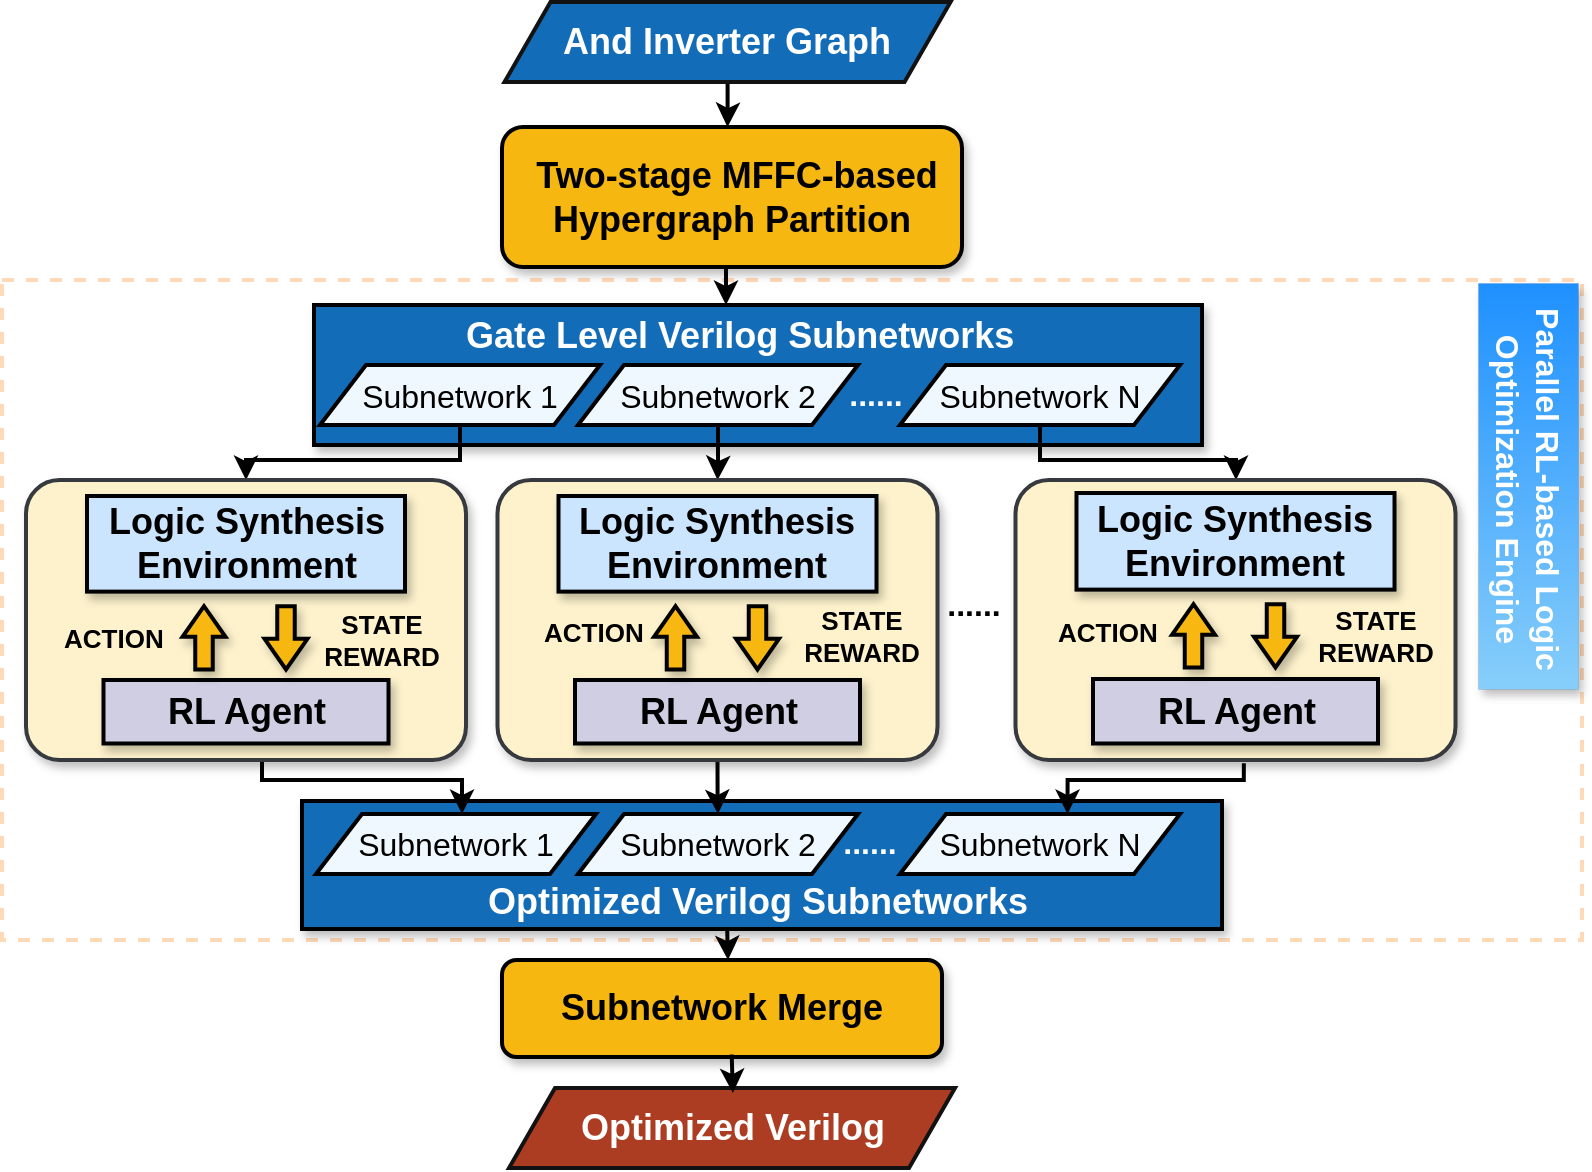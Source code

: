 <mxfile version="25.0.3">
  <diagram name="第 1 页" id="2leY5HMp6Ett028nWdfq">
    <mxGraphModel dx="2765" dy="1334" grid="1" gridSize="10" guides="1" tooltips="1" connect="1" arrows="0" fold="1" page="1" pageScale="1" pageWidth="800" pageHeight="600" math="0" shadow="0">
      <root>
        <mxCell id="0" />
        <mxCell id="1" parent="0" />
        <mxCell id="xTtSK3jkWQ4TyL-IIgwB-2" value="" style="rounded=0;whiteSpace=wrap;html=1;fillColor=none;strokeWidth=2;dashed=1;strokeColor=#FFDAB9;" parent="1" vertex="1">
          <mxGeometry x="-1599" y="-451" width="790" height="330" as="geometry" />
        </mxCell>
        <mxCell id="It7i3TktfvbQqpe2QVci-74" value="&lt;div&gt;&lt;br&gt;&lt;/div&gt;" style="rounded=0;whiteSpace=wrap;html=1;fillColor=#136cb7;strokeColor=#000000;strokeWidth=2;shadow=1;arcSize=25;" parent="1" vertex="1">
          <mxGeometry x="-1443" y="-438.5" width="444" height="70" as="geometry" />
        </mxCell>
        <mxCell id="LbmJ7f7Hz9VkS4XE6J_R-4" value="" style="rounded=0;whiteSpace=wrap;html=1;fillColor=#1E90FF;fontColor=#ffffff;strokeColor=#000000;strokeWidth=0;shadow=1;gradientColor=#87CEFA;" parent="1" vertex="1">
          <mxGeometry x="-861" y="-449.5" width="50" height="203" as="geometry" />
        </mxCell>
        <mxCell id="JNxmvh4w0vHAei_3oK9w-4" style="edgeStyle=orthogonalEdgeStyle;rounded=0;orthogonalLoop=1;jettySize=auto;html=1;strokeWidth=2;" parent="1" source="xTtSK3jkWQ4TyL-IIgwB-12" edge="1">
          <mxGeometry relative="1" as="geometry">
            <mxPoint x="-1236.25" y="-527.5" as="targetPoint" />
          </mxGeometry>
        </mxCell>
        <mxCell id="xTtSK3jkWQ4TyL-IIgwB-12" value="&lt;b style=&quot;&quot;&gt;&lt;font color=&quot;#ffffff&quot; style=&quot;font-size: 18px;&quot;&gt;And Inverter Graph&lt;/font&gt;&lt;/b&gt;" style="shape=parallelogram;perimeter=parallelogramPerimeter;whiteSpace=wrap;html=1;fixedSize=1;size=23;fillColor=#136cb7;strokeColor=#121212;strokeWidth=2;" parent="1" vertex="1">
          <mxGeometry x="-1347.75" y="-590" width="223" height="40" as="geometry" />
        </mxCell>
        <mxCell id="JNxmvh4w0vHAei_3oK9w-5" style="edgeStyle=orthogonalEdgeStyle;rounded=0;orthogonalLoop=1;jettySize=auto;html=1;strokeWidth=2;exitX=0.5;exitY=1;exitDx=0;exitDy=0;" parent="1" edge="1">
          <mxGeometry relative="1" as="geometry">
            <mxPoint x="-1234" y="-460.5" as="sourcePoint" />
            <mxPoint x="-1237" y="-438.5" as="targetPoint" />
          </mxGeometry>
        </mxCell>
        <mxCell id="It7i3TktfvbQqpe2QVci-43" value="&lt;b&gt;&lt;font style=&quot;font-size: 18px;&quot;&gt;&amp;nbsp;Two-stage MFFC-based Hypergraph Partition&lt;/font&gt;&lt;/b&gt;" style="rounded=1;whiteSpace=wrap;html=1;fillColor=#f7b711;strokeColor=#000000;strokeWidth=2;shadow=1;" parent="1" vertex="1">
          <mxGeometry x="-1349" y="-527.5" width="230" height="70" as="geometry" />
        </mxCell>
        <mxCell id="It7i3TktfvbQqpe2QVci-80" style="edgeStyle=orthogonalEdgeStyle;rounded=0;orthogonalLoop=1;jettySize=auto;html=1;strokeWidth=2;" parent="1" source="It7i3TktfvbQqpe2QVci-73" target="It7i3TktfvbQqpe2QVci-46" edge="1">
          <mxGeometry relative="1" as="geometry">
            <Array as="points">
              <mxPoint x="-1370" y="-361" />
              <mxPoint x="-1477" y="-361" />
            </Array>
          </mxGeometry>
        </mxCell>
        <mxCell id="It7i3TktfvbQqpe2QVci-73" value="&lt;font style=&quot;font-size: 16px;&quot;&gt;Subnetwork 1&lt;/font&gt;" style="shape=parallelogram;perimeter=parallelogramPerimeter;whiteSpace=wrap;html=1;fixedSize=1;size=23;fillColor=#F0F8FF;strokeColor=#000000;strokeWidth=2;" parent="1" vertex="1">
          <mxGeometry x="-1440" y="-408.5" width="140" height="30" as="geometry" />
        </mxCell>
        <mxCell id="It7i3TktfvbQqpe2QVci-75" value="&lt;b&gt;&lt;font color=&quot;#ffffff&quot;&gt;&lt;span style=&quot;forced-color-adjust: none; font-family: Helvetica; font-size: 18px; font-style: normal; font-variant-ligatures: normal; font-variant-caps: normal; letter-spacing: normal; orphans: 2; text-align: center; text-indent: 0px; text-transform: none; widows: 2; word-spacing: 0px; -webkit-text-stroke-width: 0px; white-space: normal; text-decoration-thickness: initial; text-decoration-style: initial; text-decoration-color: initial;&quot;&gt;Gate Level Verilog&lt;/span&gt;&lt;span style=&quot;forced-color-adjust: none; font-family: Helvetica; font-size: 18px; font-style: normal; font-variant-ligatures: normal; font-variant-caps: normal; letter-spacing: normal; orphans: 2; text-align: center; text-indent: 0px; text-transform: none; widows: 2; word-spacing: 0px; -webkit-text-stroke-width: 0px; white-space: normal; text-decoration-thickness: initial; text-decoration-style: initial; text-decoration-color: initial;&quot;&gt;&amp;nbsp;Subnetworks&lt;/span&gt;&lt;/font&gt;&lt;/b&gt;" style="text;whiteSpace=wrap;html=1;" parent="1" vertex="1">
          <mxGeometry x="-1369" y="-440" width="310" height="40" as="geometry" />
        </mxCell>
        <mxCell id="It7i3TktfvbQqpe2QVci-81" style="edgeStyle=orthogonalEdgeStyle;rounded=0;orthogonalLoop=1;jettySize=auto;html=1;strokeWidth=2;" parent="1" source="It7i3TktfvbQqpe2QVci-77" target="It7i3TktfvbQqpe2QVci-57" edge="1">
          <mxGeometry relative="1" as="geometry" />
        </mxCell>
        <mxCell id="It7i3TktfvbQqpe2QVci-77" value="&lt;font style=&quot;font-size: 16px;&quot;&gt;Subnetwork 2&lt;/font&gt;" style="shape=parallelogram;perimeter=parallelogramPerimeter;whiteSpace=wrap;html=1;fixedSize=1;size=23;fillColor=#F0F8FF;strokeColor=#000000;strokeWidth=2;" parent="1" vertex="1">
          <mxGeometry x="-1311" y="-408.5" width="140" height="30" as="geometry" />
        </mxCell>
        <mxCell id="It7i3TktfvbQqpe2QVci-82" style="edgeStyle=orthogonalEdgeStyle;rounded=0;orthogonalLoop=1;jettySize=auto;html=1;strokeWidth=2;" parent="1" source="It7i3TktfvbQqpe2QVci-78" target="It7i3TktfvbQqpe2QVci-65" edge="1">
          <mxGeometry relative="1" as="geometry">
            <Array as="points">
              <mxPoint x="-1080" y="-361" />
              <mxPoint x="-982" y="-361" />
            </Array>
          </mxGeometry>
        </mxCell>
        <mxCell id="It7i3TktfvbQqpe2QVci-78" value="&lt;font style=&quot;font-size: 16px;&quot;&gt;Subnetwork N&lt;/font&gt;" style="shape=parallelogram;perimeter=parallelogramPerimeter;whiteSpace=wrap;html=1;fixedSize=1;size=23;fillColor=#F0F8FF;strokeColor=#000000;strokeWidth=2;" parent="1" vertex="1">
          <mxGeometry x="-1150" y="-408.5" width="140" height="30" as="geometry" />
        </mxCell>
        <mxCell id="It7i3TktfvbQqpe2QVci-79" value="&lt;b style=&quot;&quot;&gt;&lt;font color=&quot;#ffffff&quot; style=&quot;font-size: 16px;&quot;&gt;......&lt;/font&gt;&lt;/b&gt;" style="text;html=1;align=center;verticalAlign=middle;whiteSpace=wrap;rounded=0;" parent="1" vertex="1">
          <mxGeometry x="-1232" y="-409.5" width="140" height="30" as="geometry" />
        </mxCell>
        <mxCell id="It7i3TktfvbQqpe2QVci-84" value="&lt;div&gt;&lt;br&gt;&lt;/div&gt;" style="rounded=0;whiteSpace=wrap;html=1;fillColor=#136cb7;strokeColor=#000000;strokeWidth=2;shadow=1;arcSize=25;" parent="1" vertex="1">
          <mxGeometry x="-1449" y="-190.5" width="460" height="64" as="geometry" />
        </mxCell>
        <mxCell id="It7i3TktfvbQqpe2QVci-85" value="&lt;font style=&quot;font-size: 16px;&quot;&gt;Subnetwork 1&lt;/font&gt;" style="shape=parallelogram;perimeter=parallelogramPerimeter;whiteSpace=wrap;html=1;fixedSize=1;size=23;fillColor=#F0F8FF;strokeColor=#000000;strokeWidth=2;" parent="1" vertex="1">
          <mxGeometry x="-1442" y="-184" width="140" height="30" as="geometry" />
        </mxCell>
        <mxCell id="It7i3TktfvbQqpe2QVci-86" value="&lt;b&gt;&lt;font color=&quot;#ffffff&quot;&gt;&lt;span style=&quot;forced-color-adjust: none; font-family: Helvetica; font-size: 18px; font-style: normal; font-variant-ligatures: normal; font-variant-caps: normal; letter-spacing: normal; orphans: 2; text-align: center; text-indent: 0px; text-transform: none; widows: 2; word-spacing: 0px; -webkit-text-stroke-width: 0px; white-space: normal; text-decoration-thickness: initial; text-decoration-style: initial; text-decoration-color: initial;&quot;&gt;Optimized Verilog&lt;/span&gt;&lt;span style=&quot;forced-color-adjust: none; font-family: Helvetica; font-size: 18px; font-style: normal; font-variant-ligatures: normal; font-variant-caps: normal; letter-spacing: normal; orphans: 2; text-align: center; text-indent: 0px; text-transform: none; widows: 2; word-spacing: 0px; -webkit-text-stroke-width: 0px; white-space: normal; text-decoration-thickness: initial; text-decoration-style: initial; text-decoration-color: initial;&quot;&gt;&amp;nbsp;Subnetworks&lt;/span&gt;&lt;/font&gt;&lt;/b&gt;" style="text;whiteSpace=wrap;html=1;" parent="1" vertex="1">
          <mxGeometry x="-1357.75" y="-157" width="310" height="40" as="geometry" />
        </mxCell>
        <mxCell id="It7i3TktfvbQqpe2QVci-87" value="&lt;font style=&quot;font-size: 16px;&quot;&gt;Subnetwork 2&lt;/font&gt;" style="shape=parallelogram;perimeter=parallelogramPerimeter;whiteSpace=wrap;html=1;fixedSize=1;size=23;fillColor=#F0F8FF;strokeColor=#000000;strokeWidth=2;" parent="1" vertex="1">
          <mxGeometry x="-1311" y="-184" width="140" height="30" as="geometry" />
        </mxCell>
        <mxCell id="It7i3TktfvbQqpe2QVci-88" value="&lt;font style=&quot;font-size: 16px;&quot;&gt;Subnetwork N&lt;/font&gt;" style="shape=parallelogram;perimeter=parallelogramPerimeter;whiteSpace=wrap;html=1;fixedSize=1;size=23;fillColor=#F0F8FF;strokeColor=#000000;strokeWidth=2;" parent="1" vertex="1">
          <mxGeometry x="-1150" y="-184" width="140" height="30" as="geometry" />
        </mxCell>
        <mxCell id="It7i3TktfvbQqpe2QVci-89" value="&lt;b style=&quot;&quot;&gt;&lt;font color=&quot;#ffffff&quot; style=&quot;font-size: 16px;&quot;&gt;......&lt;/font&gt;&lt;/b&gt;" style="text;html=1;align=center;verticalAlign=middle;whiteSpace=wrap;rounded=0;" parent="1" vertex="1">
          <mxGeometry x="-1235" y="-185" width="140" height="30" as="geometry" />
        </mxCell>
        <mxCell id="It7i3TktfvbQqpe2QVci-90" style="edgeStyle=orthogonalEdgeStyle;rounded=0;orthogonalLoop=1;jettySize=auto;html=1;strokeWidth=2;" parent="1" source="It7i3TktfvbQqpe2QVci-46" target="It7i3TktfvbQqpe2QVci-85" edge="1">
          <mxGeometry relative="1" as="geometry">
            <Array as="points">
              <mxPoint x="-1469" y="-201" />
              <mxPoint x="-1369" y="-201" />
            </Array>
          </mxGeometry>
        </mxCell>
        <mxCell id="It7i3TktfvbQqpe2QVci-91" style="edgeStyle=orthogonalEdgeStyle;rounded=0;orthogonalLoop=1;jettySize=auto;html=1;strokeWidth=2;exitX=0.5;exitY=1;exitDx=0;exitDy=0;" parent="1" source="It7i3TktfvbQqpe2QVci-57" target="It7i3TktfvbQqpe2QVci-87" edge="1">
          <mxGeometry relative="1" as="geometry" />
        </mxCell>
        <mxCell id="It7i3TktfvbQqpe2QVci-92" style="rounded=0;orthogonalLoop=1;jettySize=auto;html=1;strokeWidth=2;edgeStyle=orthogonalEdgeStyle;exitX=0.519;exitY=1.012;exitDx=0;exitDy=0;exitPerimeter=0;" parent="1" source="It7i3TktfvbQqpe2QVci-65" edge="1">
          <mxGeometry relative="1" as="geometry">
            <mxPoint x="-953.483" y="-223.25" as="sourcePoint" />
            <mxPoint x="-1066.25" y="-184" as="targetPoint" />
            <Array as="points">
              <mxPoint x="-978" y="-201" />
              <mxPoint x="-1066" y="-201" />
            </Array>
          </mxGeometry>
        </mxCell>
        <mxCell id="It7i3TktfvbQqpe2QVci-93" value="&lt;b&gt;&lt;font style=&quot;font-size: 18px;&quot;&gt;Subnetwork Merge&lt;/font&gt;&lt;/b&gt;" style="rounded=1;whiteSpace=wrap;html=1;fillColor=#f7b711;strokeColor=#000000;strokeWidth=2;shadow=1;" parent="1" vertex="1">
          <mxGeometry x="-1349" y="-111" width="220" height="48.5" as="geometry" />
        </mxCell>
        <mxCell id="It7i3TktfvbQqpe2QVci-97" style="edgeStyle=orthogonalEdgeStyle;rounded=0;orthogonalLoop=1;jettySize=auto;html=1;strokeWidth=2;exitX=0.5;exitY=1;exitDx=0;exitDy=0;" parent="1" edge="1">
          <mxGeometry relative="1" as="geometry">
            <mxPoint x="-1236.42" y="-126.5" as="sourcePoint" />
            <mxPoint x="-1236" y="-111" as="targetPoint" />
          </mxGeometry>
        </mxCell>
        <mxCell id="It7i3TktfvbQqpe2QVci-98" value="&lt;b style=&quot;&quot;&gt;&lt;font color=&quot;#ffffff&quot; style=&quot;font-size: 18px;&quot;&gt;Optimized Verilog&lt;/font&gt;&lt;/b&gt;" style="shape=parallelogram;perimeter=parallelogramPerimeter;whiteSpace=wrap;html=1;fixedSize=1;size=23;fillColor=#ad3d22;strokeColor=#121212;strokeWidth=2;" parent="1" vertex="1">
          <mxGeometry x="-1345.5" y="-47" width="223" height="40" as="geometry" />
        </mxCell>
        <mxCell id="It7i3TktfvbQqpe2QVci-99" style="rounded=0;orthogonalLoop=1;jettySize=auto;html=1;strokeWidth=2;exitX=0.522;exitY=0.974;exitDx=0;exitDy=0;entryX=0.502;entryY=0.064;entryDx=0;entryDy=0;entryPerimeter=0;exitPerimeter=0;" parent="1" source="It7i3TktfvbQqpe2QVci-93" target="It7i3TktfvbQqpe2QVci-98" edge="1">
          <mxGeometry relative="1" as="geometry">
            <mxPoint x="-1235.33" y="-56.5" as="sourcePoint" />
            <mxPoint x="-1235.33" y="-34.5" as="targetPoint" />
          </mxGeometry>
        </mxCell>
        <mxCell id="It7i3TktfvbQqpe2QVci-102" value="&lt;b style=&quot;color: rgb(255, 255, 255);&quot;&gt;&lt;font style=&quot;font-size: 16px;&quot;&gt;Parallel RL-based&amp;nbsp;&lt;/font&gt;&lt;/b&gt;&lt;b style=&quot;color: rgb(255, 255, 255); background-color: initial;&quot;&gt;&lt;font style=&quot;font-size: 16px;&quot;&gt;Logic Optimization&lt;/font&gt;&lt;/b&gt;&lt;b style=&quot;color: rgb(255, 255, 255); background-color: initial;&quot;&gt;&lt;font style=&quot;font-size: 16px;&quot;&gt;&amp;nbsp;Engine&lt;/font&gt;&lt;/b&gt;" style="text;html=1;align=center;verticalAlign=middle;whiteSpace=wrap;rounded=0;rotation=90;" parent="1" vertex="1">
          <mxGeometry x="-936" y="-361.25" width="200" height="30" as="geometry" />
        </mxCell>
        <mxCell id="It7i3TktfvbQqpe2QVci-83" value="&lt;b style=&quot;&quot;&gt;&lt;font style=&quot;font-size: 16px;&quot;&gt;......&lt;/font&gt;&lt;/b&gt;" style="text;html=1;align=center;verticalAlign=middle;whiteSpace=wrap;rounded=0;" parent="1" vertex="1">
          <mxGeometry x="-1183.5" y="-303.431" width="140" height="28.863" as="geometry" />
        </mxCell>
        <mxCell id="It7i3TktfvbQqpe2QVci-57" value="" style="rounded=1;whiteSpace=wrap;html=1;strokeWidth=2;fillColor=#FDF2CC;strokeColor=#36393d;shadow=1;arcSize=12;" parent="1" vertex="1">
          <mxGeometry x="-1351.25" y="-351" width="220" height="140" as="geometry" />
        </mxCell>
        <mxCell id="It7i3TktfvbQqpe2QVci-58" value="&lt;font style=&quot;font-size: 18px;&quot;&gt;&lt;b style=&quot;&quot;&gt;RL Agent&lt;/b&gt;&lt;/font&gt;" style="rounded=0;whiteSpace=wrap;html=1;fillColor=#d0cee2;strokeColor=#000000;strokeWidth=2;shadow=1;" parent="1" vertex="1">
          <mxGeometry x="-1312.5" y="-251" width="142.5" height="31.75" as="geometry" />
        </mxCell>
        <mxCell id="It7i3TktfvbQqpe2QVci-59" value="&lt;font style=&quot;font-size: 18px;&quot;&gt;&lt;b style=&quot;&quot;&gt;Logic Synthesis Environment&lt;/b&gt;&lt;/font&gt;" style="rounded=0;whiteSpace=wrap;html=1;fillColor=#cce5ff;strokeColor=#000000;strokeWidth=2;shadow=1;" parent="1" vertex="1">
          <mxGeometry x="-1320.75" y="-343" width="159" height="47.81" as="geometry" />
        </mxCell>
        <mxCell id="It7i3TktfvbQqpe2QVci-60" value="" style="shape=flexArrow;endArrow=classic;html=1;rounded=0;strokeWidth=2;endWidth=10.728;endSize=4.445;width=7.742;shadow=1;fillColor=#f6b711;strokeColor=#000000;" parent="1" edge="1">
          <mxGeometry width="50" height="50" relative="1" as="geometry">
            <mxPoint x="-1221.25" y="-288.937" as="sourcePoint" />
            <mxPoint x="-1221.25" y="-255.264" as="targetPoint" />
          </mxGeometry>
        </mxCell>
        <mxCell id="It7i3TktfvbQqpe2QVci-61" value="" style="shape=flexArrow;endArrow=classic;html=1;rounded=0;strokeWidth=2;endWidth=10.728;endSize=4.445;width=7.742;shadow=1;fillColor=#f8b811;strokeColor=#000000;" parent="1" edge="1">
          <mxGeometry width="50" height="50" relative="1" as="geometry">
            <mxPoint x="-1262.25" y="-255.264" as="sourcePoint" />
            <mxPoint x="-1262.25" y="-288.937" as="targetPoint" />
          </mxGeometry>
        </mxCell>
        <mxCell id="It7i3TktfvbQqpe2QVci-46" value="" style="rounded=1;whiteSpace=wrap;html=1;strokeWidth=2;fillColor=#FDF2CC;strokeColor=#36393d;shadow=1;arcSize=12;" parent="1" vertex="1">
          <mxGeometry x="-1587" y="-351" width="220" height="140" as="geometry" />
        </mxCell>
        <mxCell id="It7i3TktfvbQqpe2QVci-47" value="&lt;font style=&quot;font-size: 18px;&quot;&gt;&lt;b style=&quot;&quot;&gt;RL Agent&lt;/b&gt;&lt;/font&gt;" style="rounded=0;whiteSpace=wrap;html=1;fillColor=#d0cee2;strokeColor=#000000;strokeWidth=2;shadow=1;" parent="1" vertex="1">
          <mxGeometry x="-1548.25" y="-251" width="142.5" height="31.75" as="geometry" />
        </mxCell>
        <mxCell id="It7i3TktfvbQqpe2QVci-48" value="&lt;font style=&quot;font-size: 18px;&quot;&gt;&lt;b style=&quot;&quot;&gt;Logic Synthesis Environment&lt;/b&gt;&lt;/font&gt;" style="rounded=0;whiteSpace=wrap;html=1;fillColor=#cce5ff;strokeColor=#000000;strokeWidth=2;shadow=1;" parent="1" vertex="1">
          <mxGeometry x="-1556.5" y="-343" width="159" height="47.81" as="geometry" />
        </mxCell>
        <mxCell id="It7i3TktfvbQqpe2QVci-49" value="" style="shape=flexArrow;endArrow=classic;html=1;rounded=0;strokeWidth=2;endWidth=10.728;endSize=4.445;width=7.742;shadow=1;fillColor=#f6b711;strokeColor=#000000;" parent="1" edge="1">
          <mxGeometry width="50" height="50" relative="1" as="geometry">
            <mxPoint x="-1457" y="-288.937" as="sourcePoint" />
            <mxPoint x="-1457" y="-255.264" as="targetPoint" />
          </mxGeometry>
        </mxCell>
        <mxCell id="It7i3TktfvbQqpe2QVci-50" value="" style="shape=flexArrow;endArrow=classic;html=1;rounded=0;strokeWidth=2;endWidth=10.728;endSize=4.445;width=7.742;shadow=1;fillColor=#f8b811;strokeColor=#000000;" parent="1" edge="1">
          <mxGeometry width="50" height="50" relative="1" as="geometry">
            <mxPoint x="-1498" y="-255.264" as="sourcePoint" />
            <mxPoint x="-1498" y="-288.937" as="targetPoint" />
          </mxGeometry>
        </mxCell>
        <mxCell id="It7i3TktfvbQqpe2QVci-65" value="" style="rounded=1;whiteSpace=wrap;html=1;strokeWidth=2;fillColor=#FDF2CC;strokeColor=#36393d;shadow=1;arcSize=12;" parent="1" vertex="1">
          <mxGeometry x="-1092.25" y="-351" width="220" height="140" as="geometry" />
        </mxCell>
        <mxCell id="It7i3TktfvbQqpe2QVci-66" value="&lt;font style=&quot;font-size: 18px;&quot;&gt;&lt;b style=&quot;&quot;&gt;RL Agent&lt;/b&gt;&lt;/font&gt;" style="rounded=0;whiteSpace=wrap;html=1;fillColor=#d0cee2;strokeColor=#000000;strokeWidth=2;shadow=1;" parent="1" vertex="1">
          <mxGeometry x="-1053.5" y="-251.5" width="142.5" height="32.25" as="geometry" />
        </mxCell>
        <mxCell id="It7i3TktfvbQqpe2QVci-67" value="&lt;font style=&quot;font-size: 18px;&quot;&gt;&lt;b style=&quot;&quot;&gt;Logic Synthesis Environment&lt;/b&gt;&lt;/font&gt;" style="rounded=0;whiteSpace=wrap;html=1;fillColor=#cce5ff;strokeColor=#000000;strokeWidth=2;shadow=1;" parent="1" vertex="1">
          <mxGeometry x="-1061.75" y="-344.5" width="159" height="48.31" as="geometry" />
        </mxCell>
        <mxCell id="It7i3TktfvbQqpe2QVci-68" value="" style="shape=flexArrow;endArrow=classic;html=1;rounded=0;strokeWidth=2;endWidth=10.728;endSize=4.445;width=7.742;shadow=1;fillColor=#f6b711;strokeColor=#000000;" parent="1" edge="1">
          <mxGeometry width="50" height="50" relative="1" as="geometry">
            <mxPoint x="-962.25" y="-289.937" as="sourcePoint" />
            <mxPoint x="-962.25" y="-256.264" as="targetPoint" />
          </mxGeometry>
        </mxCell>
        <mxCell id="It7i3TktfvbQqpe2QVci-69" value="" style="shape=flexArrow;endArrow=classic;html=1;rounded=0;strokeWidth=2;endWidth=10.728;endSize=4.445;width=7.742;shadow=1;fillColor=#f8b811;strokeColor=#000000;" parent="1" edge="1">
          <mxGeometry width="50" height="50" relative="1" as="geometry">
            <mxPoint x="-1003.25" y="-256.264" as="sourcePoint" />
            <mxPoint x="-1003.25" y="-289.937" as="targetPoint" />
          </mxGeometry>
        </mxCell>
        <mxCell id="rEc13uRQ9SxcuGnw7vvb-1" value="&lt;b style=&quot;forced-color-adjust: none; font-family: Helvetica; font-size: 13px; font-style: normal; font-variant-ligatures: normal; font-variant-caps: normal; letter-spacing: normal; orphans: 2; text-align: center; text-indent: 0px; text-transform: none; widows: 2; word-spacing: 0px; -webkit-text-stroke-width: 0px; white-space: normal; text-decoration-thickness: initial; text-decoration-style: initial; text-decoration-color: initial;&quot;&gt;ACTION&lt;/b&gt;" style="text;whiteSpace=wrap;html=1;fillColor=none;" vertex="1" parent="1">
          <mxGeometry x="-1570" y="-286.5" width="80" height="40" as="geometry" />
        </mxCell>
        <mxCell id="rEc13uRQ9SxcuGnw7vvb-2" value="&lt;b style=&quot;font-size: 13px;&quot;&gt;STATE&lt;/b&gt;&lt;div style=&quot;font-size: 13px;&quot;&gt;&lt;b style=&quot;&quot;&gt;REWARD&lt;/b&gt;&lt;/div&gt;" style="text;whiteSpace=wrap;html=1;fillColor=none;fontStyle=0;align=center;" vertex="1" parent="1">
          <mxGeometry x="-1449" y="-293.1" width="80" height="40" as="geometry" />
        </mxCell>
        <mxCell id="rEc13uRQ9SxcuGnw7vvb-3" value="&lt;b style=&quot;forced-color-adjust: none; font-family: Helvetica; font-size: 13px; font-style: normal; font-variant-ligatures: normal; font-variant-caps: normal; letter-spacing: normal; orphans: 2; text-align: center; text-indent: 0px; text-transform: none; widows: 2; word-spacing: 0px; -webkit-text-stroke-width: 0px; white-space: normal; text-decoration-thickness: initial; text-decoration-style: initial; text-decoration-color: initial;&quot;&gt;ACTION&lt;/b&gt;" style="text;whiteSpace=wrap;html=1;fillColor=none;" vertex="1" parent="1">
          <mxGeometry x="-1330" y="-288.59" width="80" height="40" as="geometry" />
        </mxCell>
        <mxCell id="rEc13uRQ9SxcuGnw7vvb-4" value="&lt;b style=&quot;font-size: 13px;&quot;&gt;STATE&lt;/b&gt;&lt;div style=&quot;font-size: 13px;&quot;&gt;&lt;b style=&quot;&quot;&gt;REWARD&lt;/b&gt;&lt;/div&gt;" style="text;whiteSpace=wrap;html=1;fillColor=none;fontStyle=0;align=center;" vertex="1" parent="1">
          <mxGeometry x="-1209" y="-295.19" width="80" height="40" as="geometry" />
        </mxCell>
        <mxCell id="rEc13uRQ9SxcuGnw7vvb-5" value="&lt;b style=&quot;forced-color-adjust: none; font-family: Helvetica; font-size: 13px; font-style: normal; font-variant-ligatures: normal; font-variant-caps: normal; letter-spacing: normal; orphans: 2; text-align: center; text-indent: 0px; text-transform: none; widows: 2; word-spacing: 0px; -webkit-text-stroke-width: 0px; white-space: normal; text-decoration-thickness: initial; text-decoration-style: initial; text-decoration-color: initial;&quot;&gt;ACTION&lt;/b&gt;" style="text;whiteSpace=wrap;html=1;fillColor=none;" vertex="1" parent="1">
          <mxGeometry x="-1073.25" y="-288.59" width="80" height="40" as="geometry" />
        </mxCell>
        <mxCell id="rEc13uRQ9SxcuGnw7vvb-6" value="&lt;b style=&quot;font-size: 13px;&quot;&gt;STATE&lt;/b&gt;&lt;div style=&quot;font-size: 13px;&quot;&gt;&lt;b style=&quot;&quot;&gt;REWARD&lt;/b&gt;&lt;/div&gt;" style="text;whiteSpace=wrap;html=1;fillColor=none;fontStyle=0;align=center;" vertex="1" parent="1">
          <mxGeometry x="-952.25" y="-295.19" width="80" height="40" as="geometry" />
        </mxCell>
      </root>
    </mxGraphModel>
  </diagram>
</mxfile>
